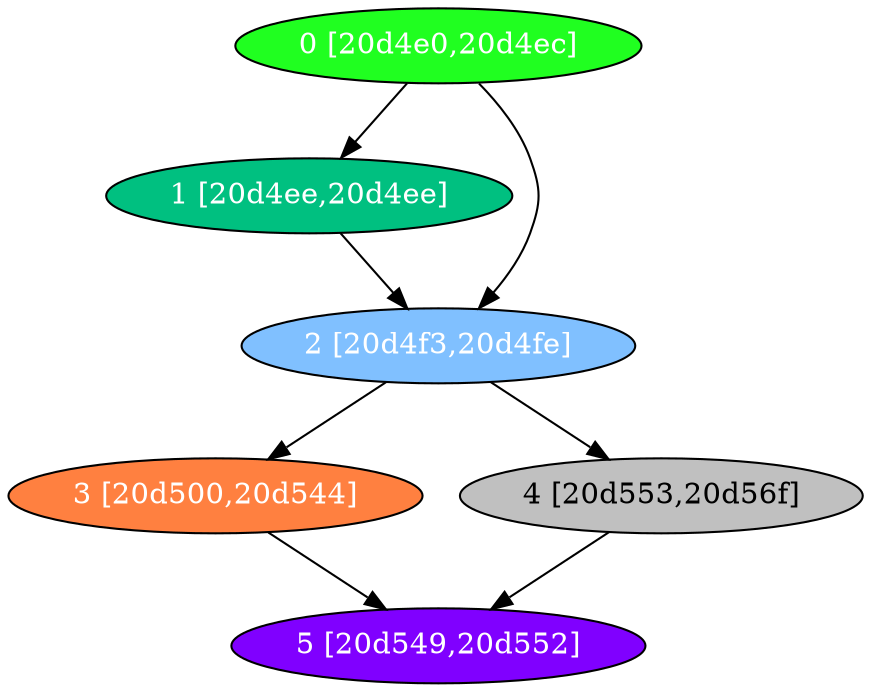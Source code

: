 diGraph libnss3{
	libnss3_0  [style=filled fillcolor="#20FF20" fontcolor="#ffffff" shape=oval label="0 [20d4e0,20d4ec]"]
	libnss3_1  [style=filled fillcolor="#00C080" fontcolor="#ffffff" shape=oval label="1 [20d4ee,20d4ee]"]
	libnss3_2  [style=filled fillcolor="#80C0FF" fontcolor="#ffffff" shape=oval label="2 [20d4f3,20d4fe]"]
	libnss3_3  [style=filled fillcolor="#FF8040" fontcolor="#ffffff" shape=oval label="3 [20d500,20d544]"]
	libnss3_4  [style=filled fillcolor="#C0C0C0" fontcolor="#000000" shape=oval label="4 [20d553,20d56f]"]
	libnss3_5  [style=filled fillcolor="#8000FF" fontcolor="#ffffff" shape=oval label="5 [20d549,20d552]"]

	libnss3_0 -> libnss3_1
	libnss3_0 -> libnss3_2
	libnss3_1 -> libnss3_2
	libnss3_2 -> libnss3_3
	libnss3_2 -> libnss3_4
	libnss3_3 -> libnss3_5
	libnss3_4 -> libnss3_5
}